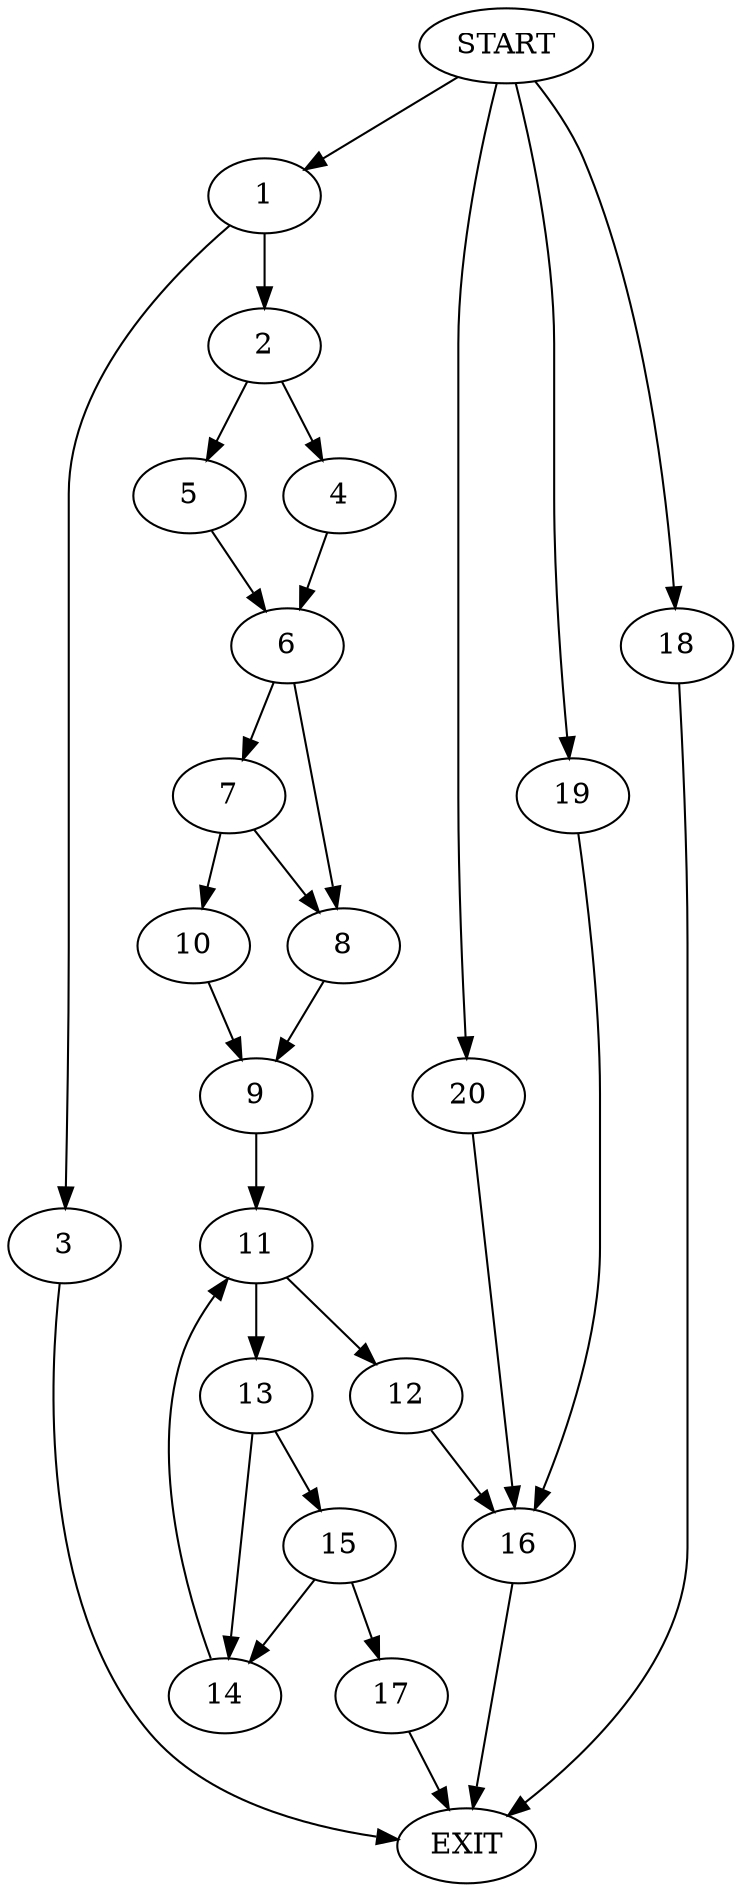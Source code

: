 digraph {
0 [label="START"]
21 [label="EXIT"]
0 -> 1
1 -> 2
1 -> 3
2 -> 4
2 -> 5
3 -> 21
5 -> 6
4 -> 6
6 -> 7
6 -> 8
8 -> 9
7 -> 10
7 -> 8
10 -> 9
9 -> 11
11 -> 12
11 -> 13
13 -> 14
13 -> 15
12 -> 16
15 -> 14
15 -> 17
14 -> 11
17 -> 21
16 -> 21
0 -> 18
18 -> 21
0 -> 19
19 -> 16
0 -> 20
20 -> 16
}

